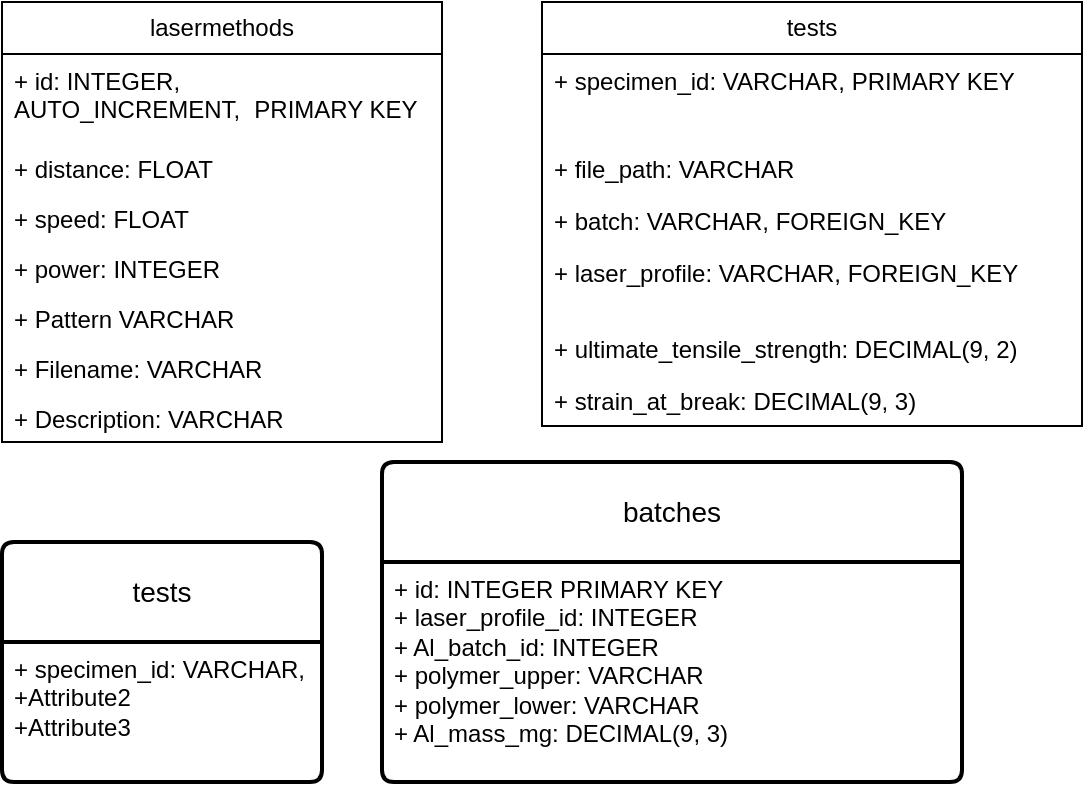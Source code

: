 <mxfile version="24.5.4" type="device">
  <diagram name="Page-1" id="pATA3CXBWAuTIWqf7mzF">
    <mxGraphModel dx="587" dy="539" grid="1" gridSize="10" guides="1" tooltips="1" connect="0" arrows="1" fold="1" page="1" pageScale="1" pageWidth="850" pageHeight="1100" math="0" shadow="0">
      <root>
        <mxCell id="0" />
        <mxCell id="1" parent="0" />
        <mxCell id="U-R58dVXDF7VYLO3l9_w-2" value="lasermethods" style="swimlane;fontStyle=0;childLayout=stackLayout;horizontal=1;startSize=26;fillColor=none;horizontalStack=0;resizeParent=1;resizeParentMax=0;resizeLast=0;collapsible=1;marginBottom=0;whiteSpace=wrap;html=1;" parent="1" vertex="1">
          <mxGeometry x="240" y="200" width="220" height="220" as="geometry">
            <mxRectangle x="240" y="200" width="110" height="30" as="alternateBounds" />
          </mxGeometry>
        </mxCell>
        <mxCell id="U-R58dVXDF7VYLO3l9_w-6" value="&lt;font style=&quot;font-size: 12px;&quot;&gt;+ id: INTEGER, AUTO_INCREMENT,&lt;span style=&quot;background-color: var(--bg-secondary); color: var(--tw-prose-pre-code); font-family: &amp;quot;Roboto Mono&amp;quot;, ui-monospace, SF-Regular, &amp;quot;SF Mono&amp;quot;, Menlo, Consolas, &amp;quot;Liberation Mono&amp;quot;, monospace; letter-spacing: -0.176px;&quot;&gt;&amp;nbsp;&lt;/span&gt;&lt;span style=&quot;background-color: initial;&quot;&gt;PRIMARY KEY&lt;/span&gt;&lt;/font&gt;" style="text;strokeColor=none;fillColor=none;align=left;verticalAlign=top;spacingLeft=4;spacingRight=4;overflow=hidden;rotatable=0;points=[[0,0.5],[1,0.5]];portConstraint=eastwest;whiteSpace=wrap;html=1;" parent="U-R58dVXDF7VYLO3l9_w-2" vertex="1">
          <mxGeometry y="26" width="220" height="44" as="geometry" />
        </mxCell>
        <mxCell id="U-R58dVXDF7VYLO3l9_w-3" value="+ distance: FLOAT" style="text;strokeColor=none;fillColor=none;align=left;verticalAlign=top;spacingLeft=4;spacingRight=4;overflow=hidden;rotatable=0;points=[[0,0.5],[1,0.5]];portConstraint=eastwest;whiteSpace=wrap;html=1;" parent="U-R58dVXDF7VYLO3l9_w-2" vertex="1">
          <mxGeometry y="70" width="220" height="25" as="geometry" />
        </mxCell>
        <mxCell id="U-R58dVXDF7VYLO3l9_w-4" value="+ speed: FLOAT" style="text;strokeColor=none;fillColor=none;align=left;verticalAlign=top;spacingLeft=4;spacingRight=4;overflow=hidden;rotatable=0;points=[[0,0.5],[1,0.5]];portConstraint=eastwest;whiteSpace=wrap;html=1;" parent="U-R58dVXDF7VYLO3l9_w-2" vertex="1">
          <mxGeometry y="95" width="220" height="25" as="geometry" />
        </mxCell>
        <mxCell id="U-R58dVXDF7VYLO3l9_w-5" value="+ power: INTEGER" style="text;strokeColor=none;fillColor=none;align=left;verticalAlign=top;spacingLeft=4;spacingRight=4;overflow=hidden;rotatable=0;points=[[0,0.5],[1,0.5]];portConstraint=eastwest;whiteSpace=wrap;html=1;" parent="U-R58dVXDF7VYLO3l9_w-2" vertex="1">
          <mxGeometry y="120" width="220" height="25" as="geometry" />
        </mxCell>
        <mxCell id="U-R58dVXDF7VYLO3l9_w-8" value="+ Pattern VARCHAR&lt;span style=&quot;color: rgba(0, 0, 0, 0); font-family: monospace; font-size: 0px; text-wrap: nowrap;&quot;&gt;%3CmxGraphModel%3E%3Croot%3E%3CmxCell%20id%3D%220%22%2F%3E%3CmxCell%20id%3D%221%22%20parent%3D%220%22%2F%3E%3CmxCell%20id%3D%222%22%20value%3D%22%2B%20Power%3A%20Integer%22%20style%3D%22text%3BstrokeColor%3Dnone%3BfillColor%3Dnone%3Balign%3Dleft%3BverticalAlign%3Dtop%3BspacingLeft%3D4%3BspacingRight%3D4%3Boverflow%3Dhidden%3Brotatable%3D0%3Bpoints%3D%5B%5B0%2C0.5%5D%2C%5B1%2C0.5%5D%5D%3BportConstraint%3Deastwest%3BwhiteSpace%3Dwrap%3Bhtml%3D1%3B%22%20vertex%3D%221%22%20parent%3D%221%22%3E%3CmxGeometry%20x%3D%22240%22%20y%3D%22324%22%20width%3D%22140%22%20height%3D%2226%22%20as%3D%22geometry%22%2F%3E%3C%2FmxCell%3E%3C%2Froot%3E%3C%2FmxGraphModel%3E&lt;/span&gt;" style="text;strokeColor=none;fillColor=none;align=left;verticalAlign=top;spacingLeft=4;spacingRight=4;overflow=hidden;rotatable=0;points=[[0,0.5],[1,0.5]];portConstraint=eastwest;whiteSpace=wrap;html=1;" parent="U-R58dVXDF7VYLO3l9_w-2" vertex="1">
          <mxGeometry y="145" width="220" height="25" as="geometry" />
        </mxCell>
        <mxCell id="U-R58dVXDF7VYLO3l9_w-10" value="+ Filename: VARCHAR" style="text;strokeColor=none;fillColor=none;align=left;verticalAlign=top;spacingLeft=4;spacingRight=4;overflow=hidden;rotatable=0;points=[[0,0.5],[1,0.5]];portConstraint=eastwest;whiteSpace=wrap;html=1;" parent="U-R58dVXDF7VYLO3l9_w-2" vertex="1">
          <mxGeometry y="170" width="220" height="25" as="geometry" />
        </mxCell>
        <mxCell id="U-R58dVXDF7VYLO3l9_w-9" value="+ Description: VARCHAR" style="text;strokeColor=none;fillColor=none;align=left;verticalAlign=top;spacingLeft=4;spacingRight=4;overflow=hidden;rotatable=0;points=[[0,0.5],[1,0.5]];portConstraint=eastwest;whiteSpace=wrap;html=1;" parent="U-R58dVXDF7VYLO3l9_w-2" vertex="1">
          <mxGeometry y="195" width="220" height="25" as="geometry" />
        </mxCell>
        <mxCell id="U-R58dVXDF7VYLO3l9_w-13" value="tests" style="swimlane;fontStyle=0;childLayout=stackLayout;horizontal=1;startSize=26;fillColor=none;horizontalStack=0;resizeParent=1;resizeParentMax=0;resizeLast=0;collapsible=1;marginBottom=0;whiteSpace=wrap;html=1;" parent="1" vertex="1">
          <mxGeometry x="510" y="200" width="270" height="212" as="geometry" />
        </mxCell>
        <mxCell id="U-R58dVXDF7VYLO3l9_w-14" value="+ specimen_id: VARCHAR, PRIMARY KEY" style="text;strokeColor=none;fillColor=none;align=left;verticalAlign=top;spacingLeft=4;spacingRight=4;overflow=hidden;rotatable=0;points=[[0,0.5],[1,0.5]];portConstraint=eastwest;whiteSpace=wrap;html=1;" parent="U-R58dVXDF7VYLO3l9_w-13" vertex="1">
          <mxGeometry y="26" width="270" height="44" as="geometry" />
        </mxCell>
        <mxCell id="U-R58dVXDF7VYLO3l9_w-16" value="+ file_path: VARCHAR" style="text;strokeColor=none;fillColor=none;align=left;verticalAlign=top;spacingLeft=4;spacingRight=4;overflow=hidden;rotatable=0;points=[[0,0.5],[1,0.5]];portConstraint=eastwest;whiteSpace=wrap;html=1;" parent="U-R58dVXDF7VYLO3l9_w-13" vertex="1">
          <mxGeometry y="70" width="270" height="26" as="geometry" />
        </mxCell>
        <mxCell id="U-R58dVXDF7VYLO3l9_w-15" value="+ batch: VARCHAR, FOREIGN_KEY" style="text;strokeColor=none;fillColor=none;align=left;verticalAlign=top;spacingLeft=4;spacingRight=4;overflow=hidden;rotatable=0;points=[[0,0.5],[1,0.5]];portConstraint=eastwest;whiteSpace=wrap;html=1;" parent="U-R58dVXDF7VYLO3l9_w-13" vertex="1">
          <mxGeometry y="96" width="270" height="26" as="geometry" />
        </mxCell>
        <mxCell id="dqV_UmQeAMMQXhT9ZASO-2" value="+ laser_profile: VARCHAR, FOREIGN_KEY" style="text;strokeColor=none;fillColor=none;align=left;verticalAlign=top;spacingLeft=4;spacingRight=4;overflow=hidden;rotatable=0;points=[[0,0.5],[1,0.5]];portConstraint=eastwest;whiteSpace=wrap;html=1;" vertex="1" parent="U-R58dVXDF7VYLO3l9_w-13">
          <mxGeometry y="122" width="270" height="38" as="geometry" />
        </mxCell>
        <mxCell id="dqV_UmQeAMMQXhT9ZASO-1" value="+ ultimate_tensile_strength: DECIMAL(9, 2)" style="text;strokeColor=none;fillColor=none;align=left;verticalAlign=top;spacingLeft=4;spacingRight=4;overflow=hidden;rotatable=0;points=[[0,0.5],[1,0.5]];portConstraint=eastwest;whiteSpace=wrap;html=1;" vertex="1" parent="U-R58dVXDF7VYLO3l9_w-13">
          <mxGeometry y="160" width="270" height="26" as="geometry" />
        </mxCell>
        <mxCell id="dqV_UmQeAMMQXhT9ZASO-3" value="+ strain_at_break: DECIMAL(9, 3)" style="text;strokeColor=none;fillColor=none;align=left;verticalAlign=top;spacingLeft=4;spacingRight=4;overflow=hidden;rotatable=0;points=[[0,0.5],[1,0.5]];portConstraint=eastwest;whiteSpace=wrap;html=1;" vertex="1" parent="U-R58dVXDF7VYLO3l9_w-13">
          <mxGeometry y="186" width="270" height="26" as="geometry" />
        </mxCell>
        <mxCell id="dqV_UmQeAMMQXhT9ZASO-5" value="batches" style="swimlane;childLayout=stackLayout;horizontal=1;startSize=50;horizontalStack=0;rounded=1;fontSize=14;fontStyle=0;strokeWidth=2;resizeParent=0;resizeLast=1;shadow=0;dashed=0;align=center;arcSize=4;whiteSpace=wrap;html=1;" vertex="1" parent="1">
          <mxGeometry x="430" y="430" width="290" height="160" as="geometry" />
        </mxCell>
        <mxCell id="dqV_UmQeAMMQXhT9ZASO-6" value="+ id: INTEGER PRIMARY KEY&lt;br&gt;+ laser_profile_id: INTEGER&lt;div&gt;+ Al_batch_id: INTEGER&lt;br&gt;+ polymer_upper: VARCHAR&lt;div&gt;+ polymer_lower: VARCHAR&lt;/div&gt;&lt;div&gt;+ Al_mass_mg: DECIMAL(9, 3)&lt;/div&gt;&lt;div&gt;&lt;br&gt;&lt;/div&gt;&lt;/div&gt;" style="align=left;strokeColor=none;fillColor=none;spacingLeft=4;fontSize=12;verticalAlign=top;resizable=0;rotatable=0;part=1;html=1;" vertex="1" parent="dqV_UmQeAMMQXhT9ZASO-5">
          <mxGeometry y="50" width="290" height="110" as="geometry" />
        </mxCell>
        <mxCell id="dqV_UmQeAMMQXhT9ZASO-7" value="tests" style="swimlane;childLayout=stackLayout;horizontal=1;startSize=50;horizontalStack=0;rounded=1;fontSize=14;fontStyle=0;strokeWidth=2;resizeParent=0;resizeLast=1;shadow=0;dashed=0;align=center;arcSize=4;whiteSpace=wrap;html=1;" vertex="1" parent="1">
          <mxGeometry x="240" y="470" width="160" height="120" as="geometry" />
        </mxCell>
        <mxCell id="dqV_UmQeAMMQXhT9ZASO-8" value="+ specimen_id: VARCHAR,&amp;nbsp;&lt;br&gt;+Attribute2&lt;br&gt;+Attribute3" style="align=left;strokeColor=none;fillColor=none;spacingLeft=4;fontSize=12;verticalAlign=top;resizable=0;rotatable=0;part=1;html=1;" vertex="1" parent="dqV_UmQeAMMQXhT9ZASO-7">
          <mxGeometry y="50" width="160" height="70" as="geometry" />
        </mxCell>
      </root>
    </mxGraphModel>
  </diagram>
</mxfile>
